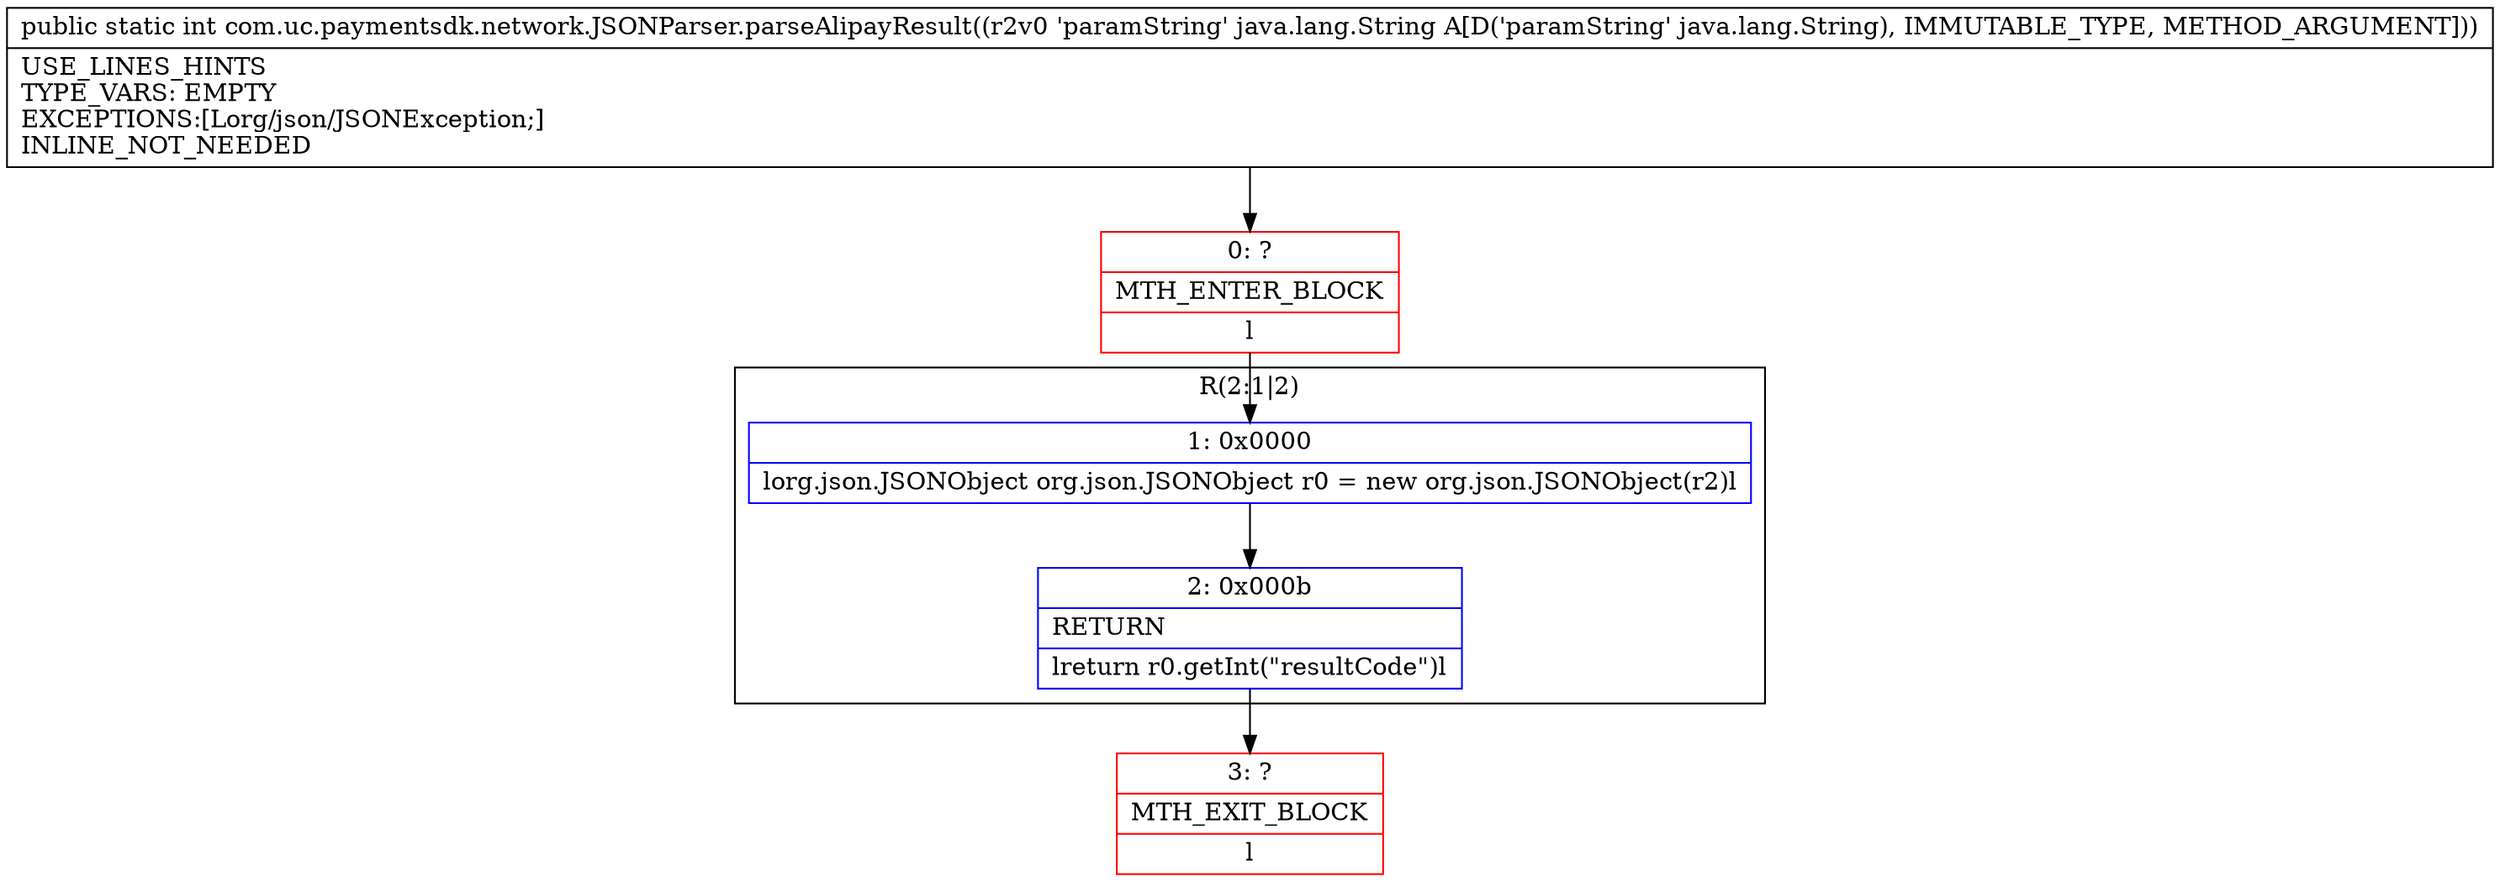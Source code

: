 digraph "CFG forcom.uc.paymentsdk.network.JSONParser.parseAlipayResult(Ljava\/lang\/String;)I" {
subgraph cluster_Region_135770712 {
label = "R(2:1|2)";
node [shape=record,color=blue];
Node_1 [shape=record,label="{1\:\ 0x0000|lorg.json.JSONObject org.json.JSONObject r0 = new org.json.JSONObject(r2)l}"];
Node_2 [shape=record,label="{2\:\ 0x000b|RETURN\l|lreturn r0.getInt(\"resultCode\")l}"];
}
Node_0 [shape=record,color=red,label="{0\:\ ?|MTH_ENTER_BLOCK\l|l}"];
Node_3 [shape=record,color=red,label="{3\:\ ?|MTH_EXIT_BLOCK\l|l}"];
MethodNode[shape=record,label="{public static int com.uc.paymentsdk.network.JSONParser.parseAlipayResult((r2v0 'paramString' java.lang.String A[D('paramString' java.lang.String), IMMUTABLE_TYPE, METHOD_ARGUMENT]))  | USE_LINES_HINTS\lTYPE_VARS: EMPTY\lEXCEPTIONS:[Lorg\/json\/JSONException;]\lINLINE_NOT_NEEDED\l}"];
MethodNode -> Node_0;
Node_1 -> Node_2;
Node_2 -> Node_3;
Node_0 -> Node_1;
}

